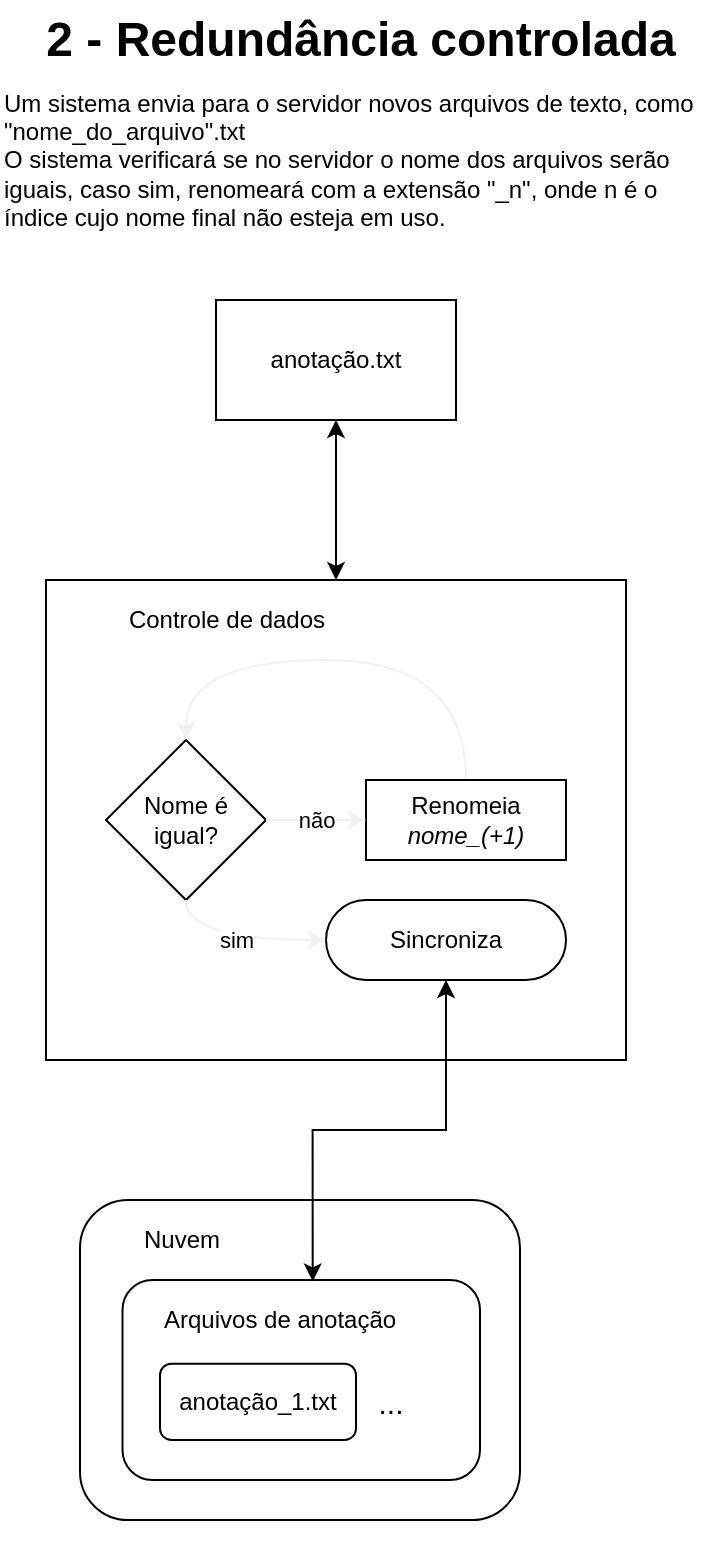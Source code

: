<mxfile>
    <diagram id="aUETnXjzK3NFsbkfd5LC" name="Page-1">
        <mxGraphModel dx="506" dy="759" grid="1" gridSize="10" guides="1" tooltips="1" connect="1" arrows="1" fold="1" page="1" pageScale="1" pageWidth="827" pageHeight="1169" background="none" math="0" shadow="0">
            <root>
                <mxCell id="0"/>
                <mxCell id="1" parent="0"/>
                <mxCell id="2" value="&lt;div&gt;Um sistema envia para o servidor novos arquivos de texto, como &quot;nome_do_arquivo&quot;.txt&lt;/div&gt;&lt;div&gt;O sistema verificará se no servidor o nome dos arquivos serão iguais, caso sim, renomeará com a extensão &quot;_n&quot;, onde n é o índice cujo nome final não esteja em uso.&lt;/div&gt;" style="text;html=1;strokeColor=none;fillColor=none;align=left;verticalAlign=middle;whiteSpace=wrap;rounded=0;" parent="1" vertex="1">
                    <mxGeometry x="80" y="80" width="360" height="80" as="geometry"/>
                </mxCell>
                <mxCell id="3" value="anotação.txt" style="whiteSpace=wrap;html=1;" parent="1" vertex="1">
                    <mxGeometry x="188" y="190" width="120" height="60" as="geometry"/>
                </mxCell>
                <mxCell id="20" value="2 - Redundância controlada" style="text;strokeColor=none;fillColor=none;html=1;fontSize=24;fontStyle=1;verticalAlign=middle;align=center;rounded=1;glass=0;" parent="1" vertex="1">
                    <mxGeometry x="80" y="40" width="360" height="40" as="geometry"/>
                </mxCell>
                <mxCell id="29" value="" style="edgeStyle=orthogonalEdgeStyle;rounded=0;orthogonalLoop=1;jettySize=auto;html=1;exitX=0.5;exitY=1;exitDx=0;exitDy=0;shadow=0;strokeWidth=1;startArrow=classic;startFill=1;entryX=0.5;entryY=0;entryDx=0;entryDy=0;" parent="1" source="3" target="63" edge="1">
                    <mxGeometry relative="1" as="geometry">
                        <mxPoint x="240" y="240" as="sourcePoint"/>
                        <mxPoint x="239.8" y="281.56" as="targetPoint"/>
                    </mxGeometry>
                </mxCell>
                <mxCell id="60" value="" style="group;" parent="1" vertex="1" connectable="0">
                    <mxGeometry x="100" y="620" width="260" height="200" as="geometry"/>
                </mxCell>
                <mxCell id="4" value="" style="whiteSpace=wrap;html=1;rounded=1;glass=0;" parent="60" vertex="1">
                    <mxGeometry x="20" y="20" width="220" height="160" as="geometry"/>
                </mxCell>
                <mxCell id="12" value="Nuvem" style="text;html=1;strokeColor=none;fillColor=none;align=left;verticalAlign=middle;whiteSpace=wrap;rounded=0;glass=0;" parent="60" vertex="1">
                    <mxGeometry x="50" y="30" width="160" height="20" as="geometry"/>
                </mxCell>
                <mxCell id="13" value="" style="whiteSpace=wrap;html=1;rounded=1;glass=0;" parent="60" vertex="1">
                    <mxGeometry x="41.25" y="60" width="178.75" height="100" as="geometry"/>
                </mxCell>
                <mxCell id="14" value="Arquivos de anotação" style="text;html=1;strokeColor=none;fillColor=none;align=left;verticalAlign=middle;whiteSpace=wrap;rounded=0;glass=0;" parent="60" vertex="1">
                    <mxGeometry x="60" y="70" width="141.26" height="20" as="geometry"/>
                </mxCell>
                <mxCell id="15" value="anotação_1.txt" style="whiteSpace=wrap;html=1;rounded=1;glass=0;" parent="60" vertex="1">
                    <mxGeometry x="60" y="101.82" width="98" height="38.18" as="geometry"/>
                </mxCell>
                <mxCell id="19" value="..." style="text;html=1;strokeColor=none;fillColor=none;align=center;verticalAlign=middle;whiteSpace=wrap;rounded=0;glass=0;fontSize=15;" parent="60" vertex="1">
                    <mxGeometry x="140" y="110.91" width="71.26" height="20" as="geometry"/>
                </mxCell>
                <mxCell id="86" value="" style="group;" parent="1" vertex="1" connectable="0">
                    <mxGeometry x="83" y="310" width="330" height="280" as="geometry"/>
                </mxCell>
                <mxCell id="63" value="" style="rounded=0;whiteSpace=wrap;html=1;" parent="86" vertex="1">
                    <mxGeometry x="20" y="20" width="290" height="240" as="geometry"/>
                </mxCell>
                <mxCell id="61" value="Nome é&lt;br&gt;igual?" style="rhombus;whiteSpace=wrap;html=1;" parent="86" vertex="1">
                    <mxGeometry x="50" y="100" width="80" height="80" as="geometry"/>
                </mxCell>
                <mxCell id="64" value="Controle de dados" style="text;html=1;strokeColor=none;fillColor=none;align=center;verticalAlign=middle;whiteSpace=wrap;rounded=0;" parent="86" vertex="1">
                    <mxGeometry x="60" y="30" width="101" height="20" as="geometry"/>
                </mxCell>
                <mxCell id="80" style="edgeStyle=orthogonalEdgeStyle;curved=1;orthogonalLoop=1;jettySize=auto;html=1;entryX=0.5;entryY=0;entryDx=0;entryDy=0;strokeColor=#f0f0f0;exitX=0.5;exitY=0;exitDx=0;exitDy=0;" parent="86" source="76" target="61" edge="1">
                    <mxGeometry relative="1" as="geometry">
                        <Array as="points">
                            <mxPoint x="230" y="60"/>
                            <mxPoint x="90" y="60"/>
                        </Array>
                    </mxGeometry>
                </mxCell>
                <mxCell id="76" value="Renomeia&lt;br&gt;&lt;i&gt;nome_(+1)&lt;/i&gt;" style="shape=step;perimeter=stepPerimeter;whiteSpace=wrap;html=1;fixedSize=1;size=-29;" parent="86" vertex="1">
                    <mxGeometry x="180" y="120" width="100" height="40" as="geometry"/>
                </mxCell>
                <mxCell id="79" value="não" style="edgeStyle=orthogonalEdgeStyle;curved=1;orthogonalLoop=1;jettySize=auto;html=1;exitX=1;exitY=0.5;exitDx=0;exitDy=0;entryX=0;entryY=0.5;entryDx=0;entryDy=0;strokeColor=#f0f0f0;" parent="86" source="61" target="76" edge="1">
                    <mxGeometry relative="1" as="geometry"/>
                </mxCell>
                <mxCell id="84" value="Sincroniza" style="whiteSpace=wrap;html=1;rounded=1;arcSize=50;" parent="86" vertex="1">
                    <mxGeometry x="160" y="180" width="120" height="40" as="geometry"/>
                </mxCell>
                <mxCell id="85" value="sim" style="edgeStyle=orthogonalEdgeStyle;curved=1;orthogonalLoop=1;jettySize=auto;html=1;strokeColor=#f0f0f0;exitX=0.5;exitY=1;exitDx=0;exitDy=0;" parent="86" source="61" target="84" edge="1">
                    <mxGeometry relative="1" as="geometry"/>
                </mxCell>
                <mxCell id="5" value="" style="edgeStyle=orthogonalEdgeStyle;rounded=0;orthogonalLoop=1;jettySize=auto;html=1;exitX=0.5;exitY=1;exitDx=0;exitDy=0;shadow=0;strokeWidth=1;startArrow=classic;startFill=1;entryX=0.532;entryY=0.007;entryDx=0;entryDy=0;entryPerimeter=0;" parent="1" source="84" target="13" edge="1">
                    <mxGeometry relative="1" as="geometry">
                        <mxPoint x="290" y="500" as="sourcePoint"/>
                    </mxGeometry>
                </mxCell>
            </root>
        </mxGraphModel>
    </diagram>
</mxfile>